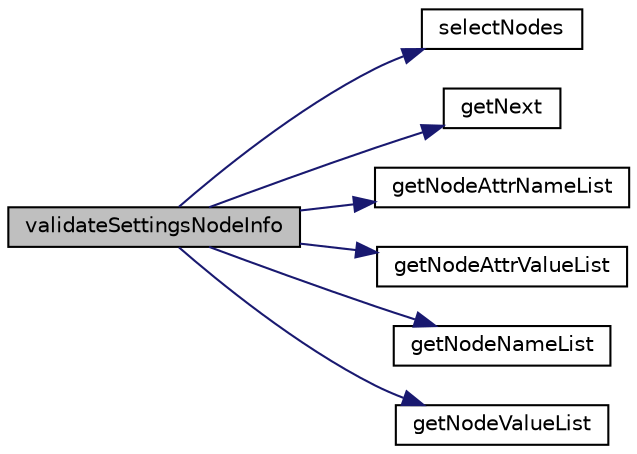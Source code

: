 digraph "validateSettingsNodeInfo"
{
  edge [fontname="Helvetica",fontsize="10",labelfontname="Helvetica",labelfontsize="10"];
  node [fontname="Helvetica",fontsize="10",shape=record];
  rankdir="LR";
  Node1 [label="validateSettingsNodeInfo",height=0.2,width=0.4,color="black", fillcolor="grey75", style="filled", fontcolor="black"];
  Node1 -> Node2 [color="midnightblue",fontsize="10",style="solid",fontname="Helvetica"];
  Node2 [label="selectNodes",height=0.2,width=0.4,color="black", fillcolor="white", style="filled",URL="$class_microchip_m_p_f_s_1_1xml_interface.html#aec24d6faf0e847d463233ff73d085a5b"];
  Node1 -> Node3 [color="midnightblue",fontsize="10",style="solid",fontname="Helvetica"];
  Node3 [label="getNext",height=0.2,width=0.4,color="black", fillcolor="white", style="filled",URL="$class_microchip_m_p_f_s_1_1xml_interface.html#af4d3290d219be38c0880eb406b9b1d86"];
  Node1 -> Node4 [color="midnightblue",fontsize="10",style="solid",fontname="Helvetica"];
  Node4 [label="getNodeAttrNameList",height=0.2,width=0.4,color="black", fillcolor="white", style="filled",URL="$class_microchip_m_p_f_s_1_1xml_interface.html#a83a068675ad8373054a076f5458450c1"];
  Node1 -> Node5 [color="midnightblue",fontsize="10",style="solid",fontname="Helvetica"];
  Node5 [label="getNodeAttrValueList",height=0.2,width=0.4,color="black", fillcolor="white", style="filled",URL="$class_microchip_m_p_f_s_1_1xml_interface.html#a208d5ca7198e36197c06eef8cde82e92"];
  Node1 -> Node6 [color="midnightblue",fontsize="10",style="solid",fontname="Helvetica"];
  Node6 [label="getNodeNameList",height=0.2,width=0.4,color="black", fillcolor="white", style="filled",URL="$class_microchip_m_p_f_s_1_1xml_interface.html#aeed9efa9376bf111f3b16e5fb4f74a22"];
  Node1 -> Node7 [color="midnightblue",fontsize="10",style="solid",fontname="Helvetica"];
  Node7 [label="getNodeValueList",height=0.2,width=0.4,color="black", fillcolor="white", style="filled",URL="$class_microchip_m_p_f_s_1_1xml_interface.html#abd90c4b2ebc49b4a697fb962f142a89d"];
}
